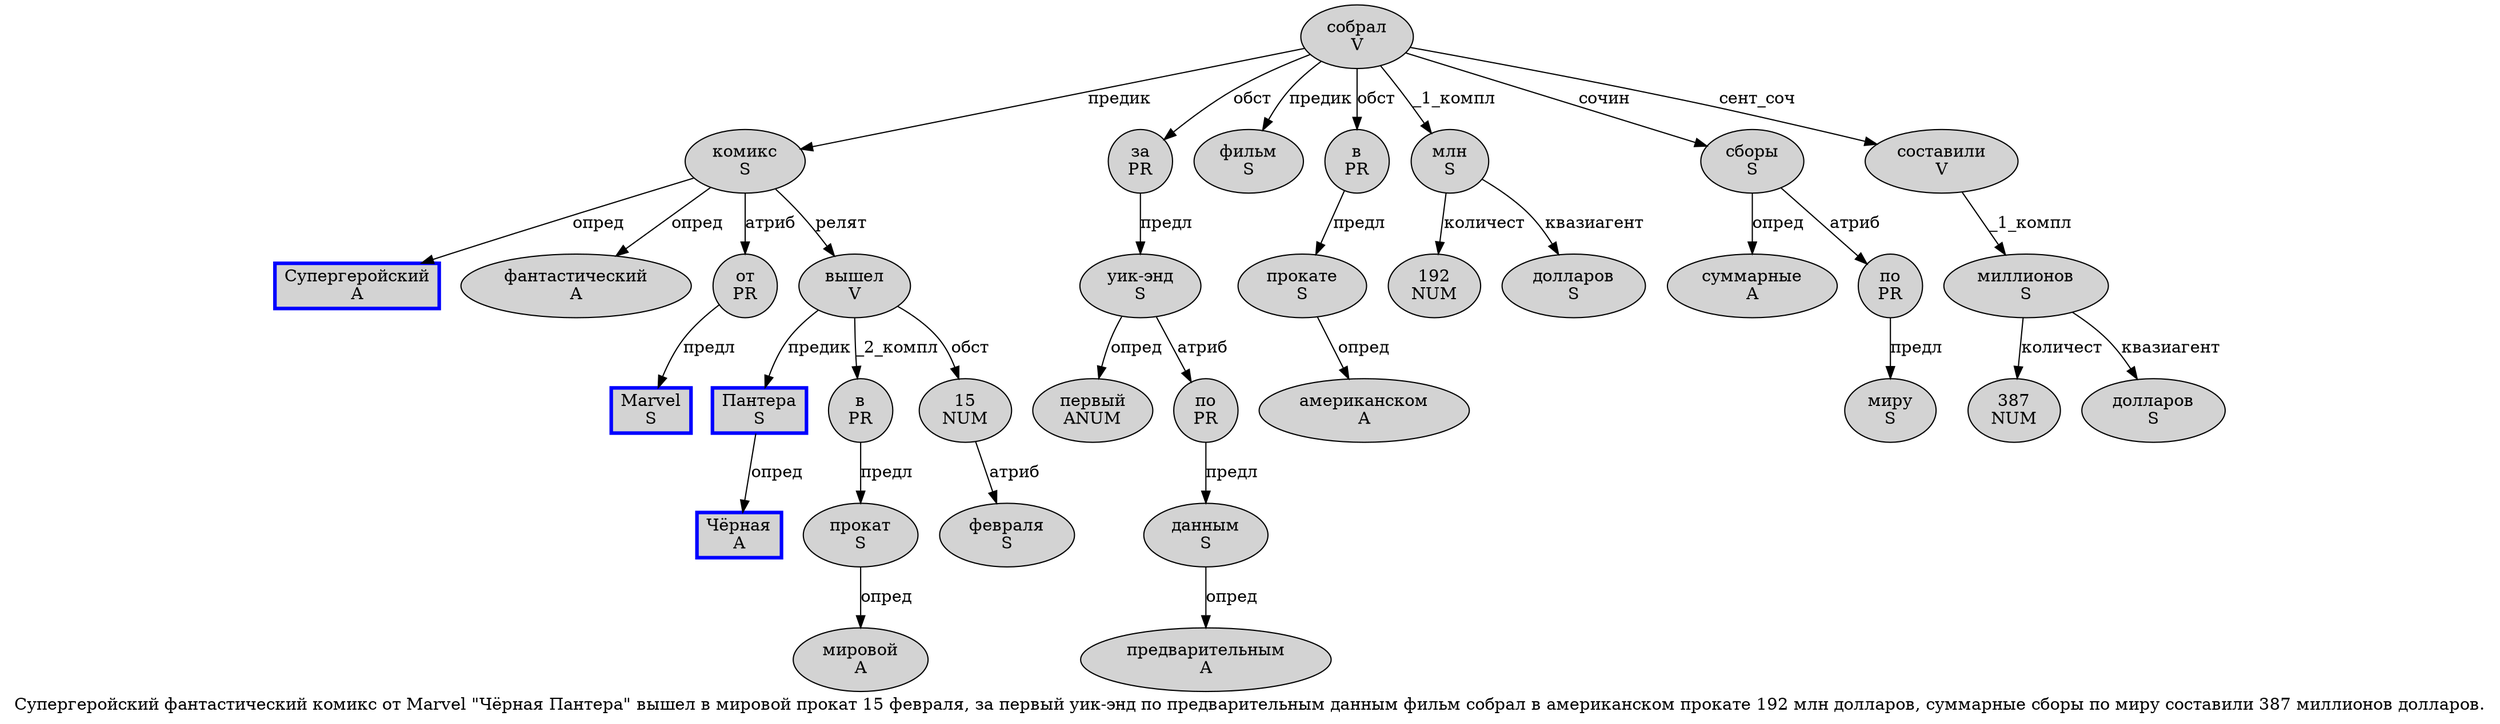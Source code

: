 digraph SENTENCE_1648 {
	graph [label="Супергеройский фантастический комикс от Marvel \"Чёрная Пантера\" вышел в мировой прокат 15 февраля, за первый уик-энд по предварительным данным фильм собрал в американском прокате 192 млн долларов, суммарные сборы по миру составили 387 миллионов долларов."]
	node [style=filled]
		0 [label="Супергеройский
A" color=blue fillcolor=lightgray penwidth=3 shape=box]
		1 [label="фантастический
A" color="" fillcolor=lightgray penwidth=1 shape=ellipse]
		2 [label="комикс
S" color="" fillcolor=lightgray penwidth=1 shape=ellipse]
		3 [label="от
PR" color="" fillcolor=lightgray penwidth=1 shape=ellipse]
		4 [label="Marvel
S" color=blue fillcolor=lightgray penwidth=3 shape=box]
		6 [label="Чёрная
A" color=blue fillcolor=lightgray penwidth=3 shape=box]
		7 [label="Пантера
S" color=blue fillcolor=lightgray penwidth=3 shape=box]
		9 [label="вышел
V" color="" fillcolor=lightgray penwidth=1 shape=ellipse]
		10 [label="в
PR" color="" fillcolor=lightgray penwidth=1 shape=ellipse]
		11 [label="мировой
A" color="" fillcolor=lightgray penwidth=1 shape=ellipse]
		12 [label="прокат
S" color="" fillcolor=lightgray penwidth=1 shape=ellipse]
		13 [label="15
NUM" color="" fillcolor=lightgray penwidth=1 shape=ellipse]
		14 [label="февраля
S" color="" fillcolor=lightgray penwidth=1 shape=ellipse]
		16 [label="за
PR" color="" fillcolor=lightgray penwidth=1 shape=ellipse]
		17 [label="первый
ANUM" color="" fillcolor=lightgray penwidth=1 shape=ellipse]
		18 [label="уик-энд
S" color="" fillcolor=lightgray penwidth=1 shape=ellipse]
		19 [label="по
PR" color="" fillcolor=lightgray penwidth=1 shape=ellipse]
		20 [label="предварительным
A" color="" fillcolor=lightgray penwidth=1 shape=ellipse]
		21 [label="данным
S" color="" fillcolor=lightgray penwidth=1 shape=ellipse]
		22 [label="фильм
S" color="" fillcolor=lightgray penwidth=1 shape=ellipse]
		23 [label="собрал
V" color="" fillcolor=lightgray penwidth=1 shape=ellipse]
		24 [label="в
PR" color="" fillcolor=lightgray penwidth=1 shape=ellipse]
		25 [label="американском
A" color="" fillcolor=lightgray penwidth=1 shape=ellipse]
		26 [label="прокате
S" color="" fillcolor=lightgray penwidth=1 shape=ellipse]
		27 [label="192
NUM" color="" fillcolor=lightgray penwidth=1 shape=ellipse]
		28 [label="млн
S" color="" fillcolor=lightgray penwidth=1 shape=ellipse]
		29 [label="долларов
S" color="" fillcolor=lightgray penwidth=1 shape=ellipse]
		31 [label="суммарные
A" color="" fillcolor=lightgray penwidth=1 shape=ellipse]
		32 [label="сборы
S" color="" fillcolor=lightgray penwidth=1 shape=ellipse]
		33 [label="по
PR" color="" fillcolor=lightgray penwidth=1 shape=ellipse]
		34 [label="миру
S" color="" fillcolor=lightgray penwidth=1 shape=ellipse]
		35 [label="составили
V" color="" fillcolor=lightgray penwidth=1 shape=ellipse]
		36 [label="387
NUM" color="" fillcolor=lightgray penwidth=1 shape=ellipse]
		37 [label="миллионов
S" color="" fillcolor=lightgray penwidth=1 shape=ellipse]
		38 [label="долларов
S" color="" fillcolor=lightgray penwidth=1 shape=ellipse]
			3 -> 4 [label="предл"]
			19 -> 21 [label="предл"]
			28 -> 27 [label="количест"]
			28 -> 29 [label="квазиагент"]
			13 -> 14 [label="атриб"]
			18 -> 17 [label="опред"]
			18 -> 19 [label="атриб"]
			2 -> 0 [label="опред"]
			2 -> 1 [label="опред"]
			2 -> 3 [label="атриб"]
			2 -> 9 [label="релят"]
			21 -> 20 [label="опред"]
			12 -> 11 [label="опред"]
			7 -> 6 [label="опред"]
			16 -> 18 [label="предл"]
			32 -> 31 [label="опред"]
			32 -> 33 [label="атриб"]
			23 -> 2 [label="предик"]
			23 -> 16 [label="обст"]
			23 -> 22 [label="предик"]
			23 -> 24 [label="обст"]
			23 -> 28 [label="_1_компл"]
			23 -> 32 [label="сочин"]
			23 -> 35 [label="сент_соч"]
			33 -> 34 [label="предл"]
			10 -> 12 [label="предл"]
			9 -> 7 [label="предик"]
			9 -> 10 [label="_2_компл"]
			9 -> 13 [label="обст"]
			37 -> 36 [label="количест"]
			37 -> 38 [label="квазиагент"]
			35 -> 37 [label="_1_компл"]
			24 -> 26 [label="предл"]
			26 -> 25 [label="опред"]
}